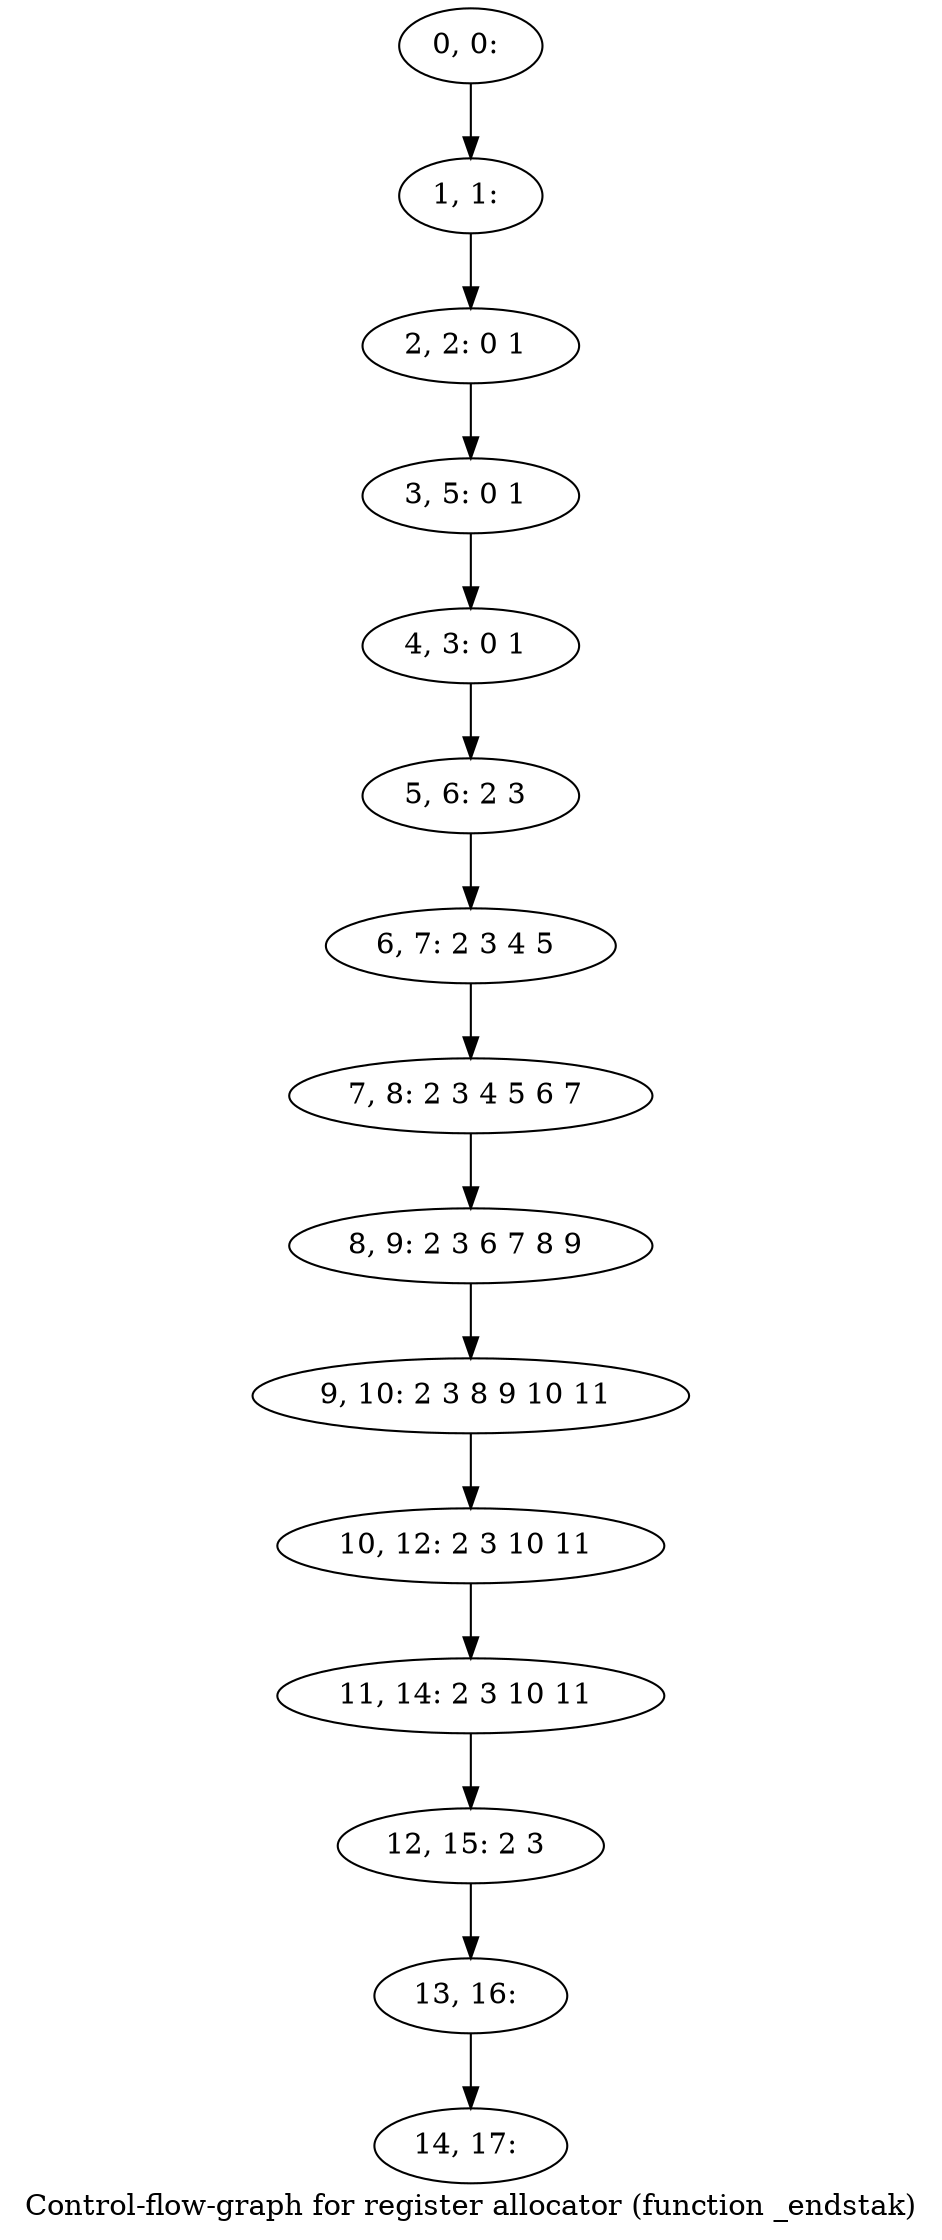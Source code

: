 digraph G {
graph [label="Control-flow-graph for register allocator (function _endstak)"]
0[label="0, 0: "];
1[label="1, 1: "];
2[label="2, 2: 0 1 "];
3[label="3, 5: 0 1 "];
4[label="4, 3: 0 1 "];
5[label="5, 6: 2 3 "];
6[label="6, 7: 2 3 4 5 "];
7[label="7, 8: 2 3 4 5 6 7 "];
8[label="8, 9: 2 3 6 7 8 9 "];
9[label="9, 10: 2 3 8 9 10 11 "];
10[label="10, 12: 2 3 10 11 "];
11[label="11, 14: 2 3 10 11 "];
12[label="12, 15: 2 3 "];
13[label="13, 16: "];
14[label="14, 17: "];
0->1 ;
1->2 ;
2->3 ;
3->4 ;
4->5 ;
5->6 ;
6->7 ;
7->8 ;
8->9 ;
9->10 ;
10->11 ;
11->12 ;
12->13 ;
13->14 ;
}
